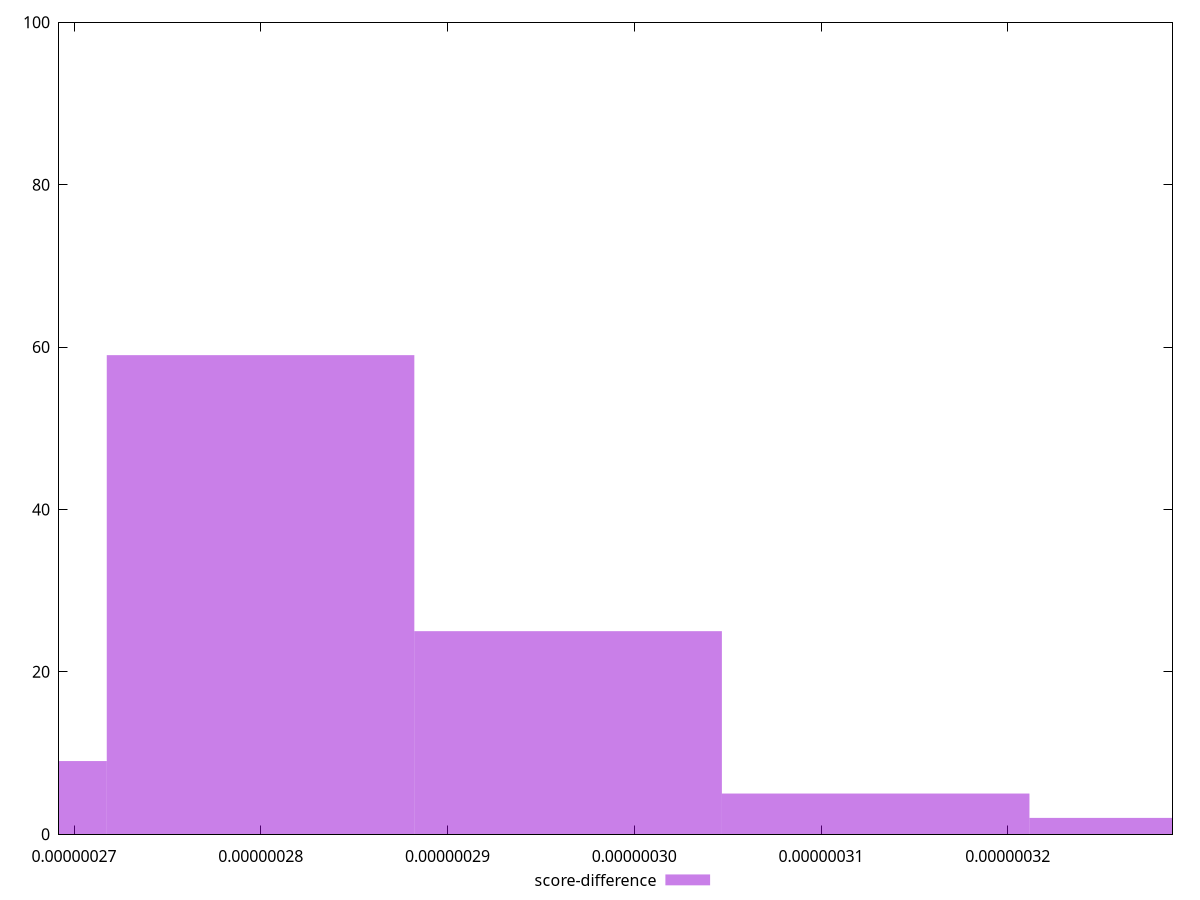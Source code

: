 reset

$scoreDifference <<EOF
3.2939414338226783e-7 2
2.6351531470581425e-7 9
2.7998502187492765e-7 59
2.9645472904404104e-7 25
3.1292443621315444e-7 5
EOF

set key outside below
set boxwidth 1.646970716911339e-8
set xrange [2.691926523912258e-7:3.2881931755213145e-7]
set yrange [0:100]
set trange [0:100]
set style fill transparent solid 0.5 noborder
set terminal svg size 640, 490 enhanced background rgb 'white'
set output "reprap/first-cpu-idle/samples/empty/score-difference/histogram.svg"

plot $scoreDifference title "score-difference" with boxes

reset
